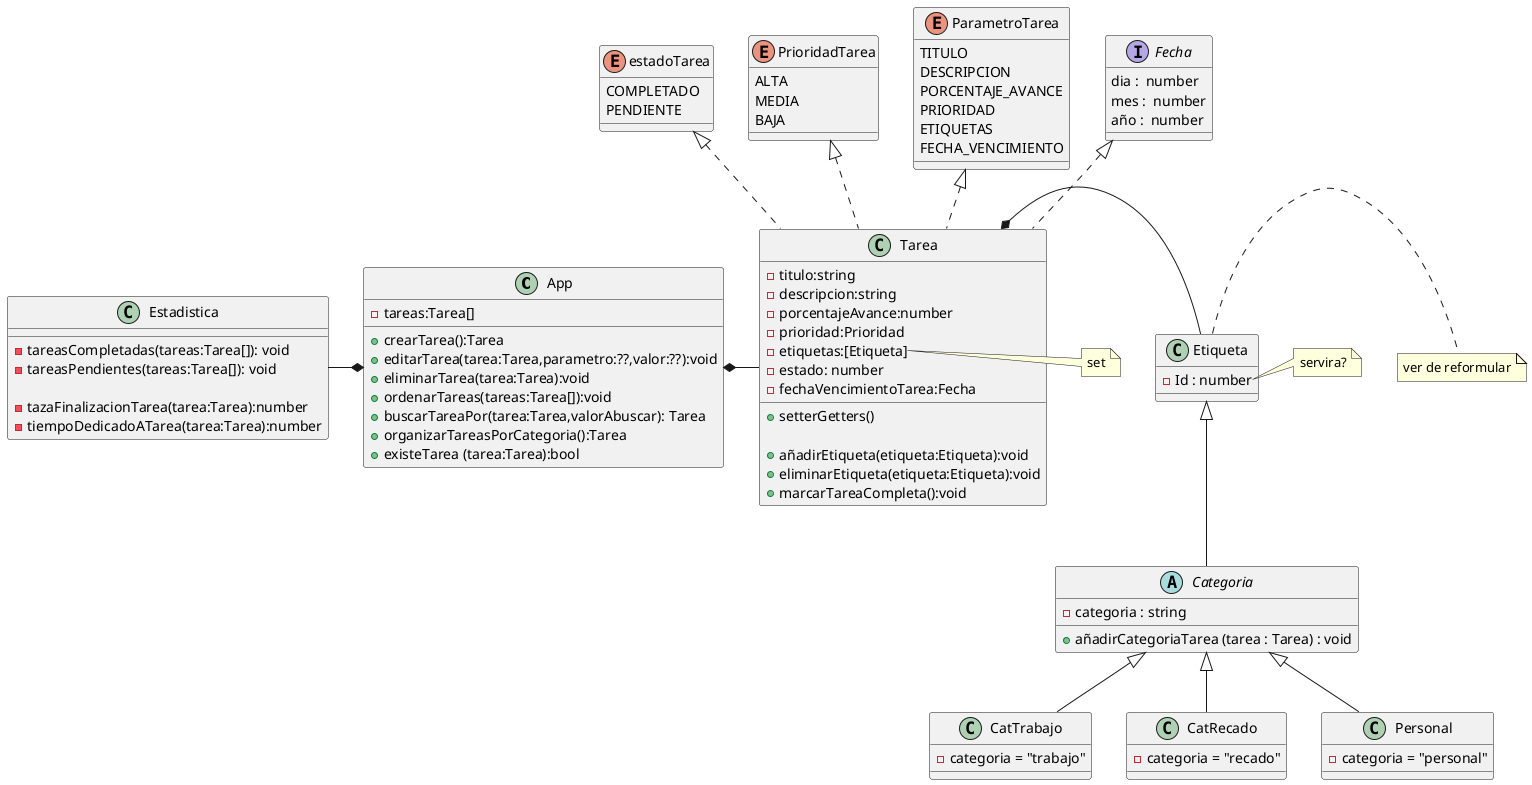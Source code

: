 

@startuml TaskList


class App{

    -tareas:Tarea[]

    +crearTarea():Tarea
    +editarTarea(tarea:Tarea,parametro:??,valor:??):void
    +eliminarTarea(tarea:Tarea):void
    +ordenarTareas(tareas:Tarea[]):void
    +buscarTareaPor(tarea:Tarea,valorAbuscar): Tarea


    +organizarTareasPorCategoria():Tarea
    
    +existeTarea (tarea:Tarea):bool
}

class Estadistica{

    -tareasCompletadas(tareas:Tarea[]): void
    -tareasPendientes(tareas:Tarea[]): void

    -tazaFinalizacionTarea(tarea:Tarea):number
    -tiempoDedicadoATarea(tarea:Tarea):number

}

enum estadoTarea{
    COMPLETADO
    PENDIENTE
}

enum PrioridadTarea{
    ALTA
    MEDIA
    BAJA
}

enum ParametroTarea{
    TITULO
    DESCRIPCION
    PORCENTAJE_AVANCE
    PRIORIDAD
    ETIQUETAS
    FECHA_VENCIMIENTO
}

interface Fecha {
    dia :  number
    mes :  number
    año :  number
}

class Tarea implements PrioridadTarea,ParametroTarea,estadoTarea,Fecha{
    
    -titulo:string
    -descripcion:string
    -porcentajeAvance:number
    -prioridad:Prioridad
    -etiquetas:[Etiqueta] 
    -estado: number
    -fechaVencimientoTarea:Fecha

    +setterGetters()
    
    +añadirEtiqueta(etiqueta:Etiqueta):void
    +eliminarEtiqueta(etiqueta:Etiqueta):void
    +marcarTareaCompleta():void
}


class Etiqueta { 
    -Id : number

}

abstract class Categoria extends Etiqueta {
    -categoria : string
    +añadirCategoriaTarea (tarea : Tarea) : void
}

Class CatTrabajo extends Categoria{
    -categoria = "trabajo"
}

Class CatRecado extends Categoria{
    -categoria = "recado"
}

Class Personal extends Categoria{
    -categoria = "personal"
}


'Relaciones
App *-right- Tarea
App *-left- Estadistica

Etiqueta -left-* Tarea

note right of Etiqueta
  ver de reformular
end note

note right of Etiqueta::Id
  servira?
end note

note right of Tarea::etiquetas
 set
end note


@enduml